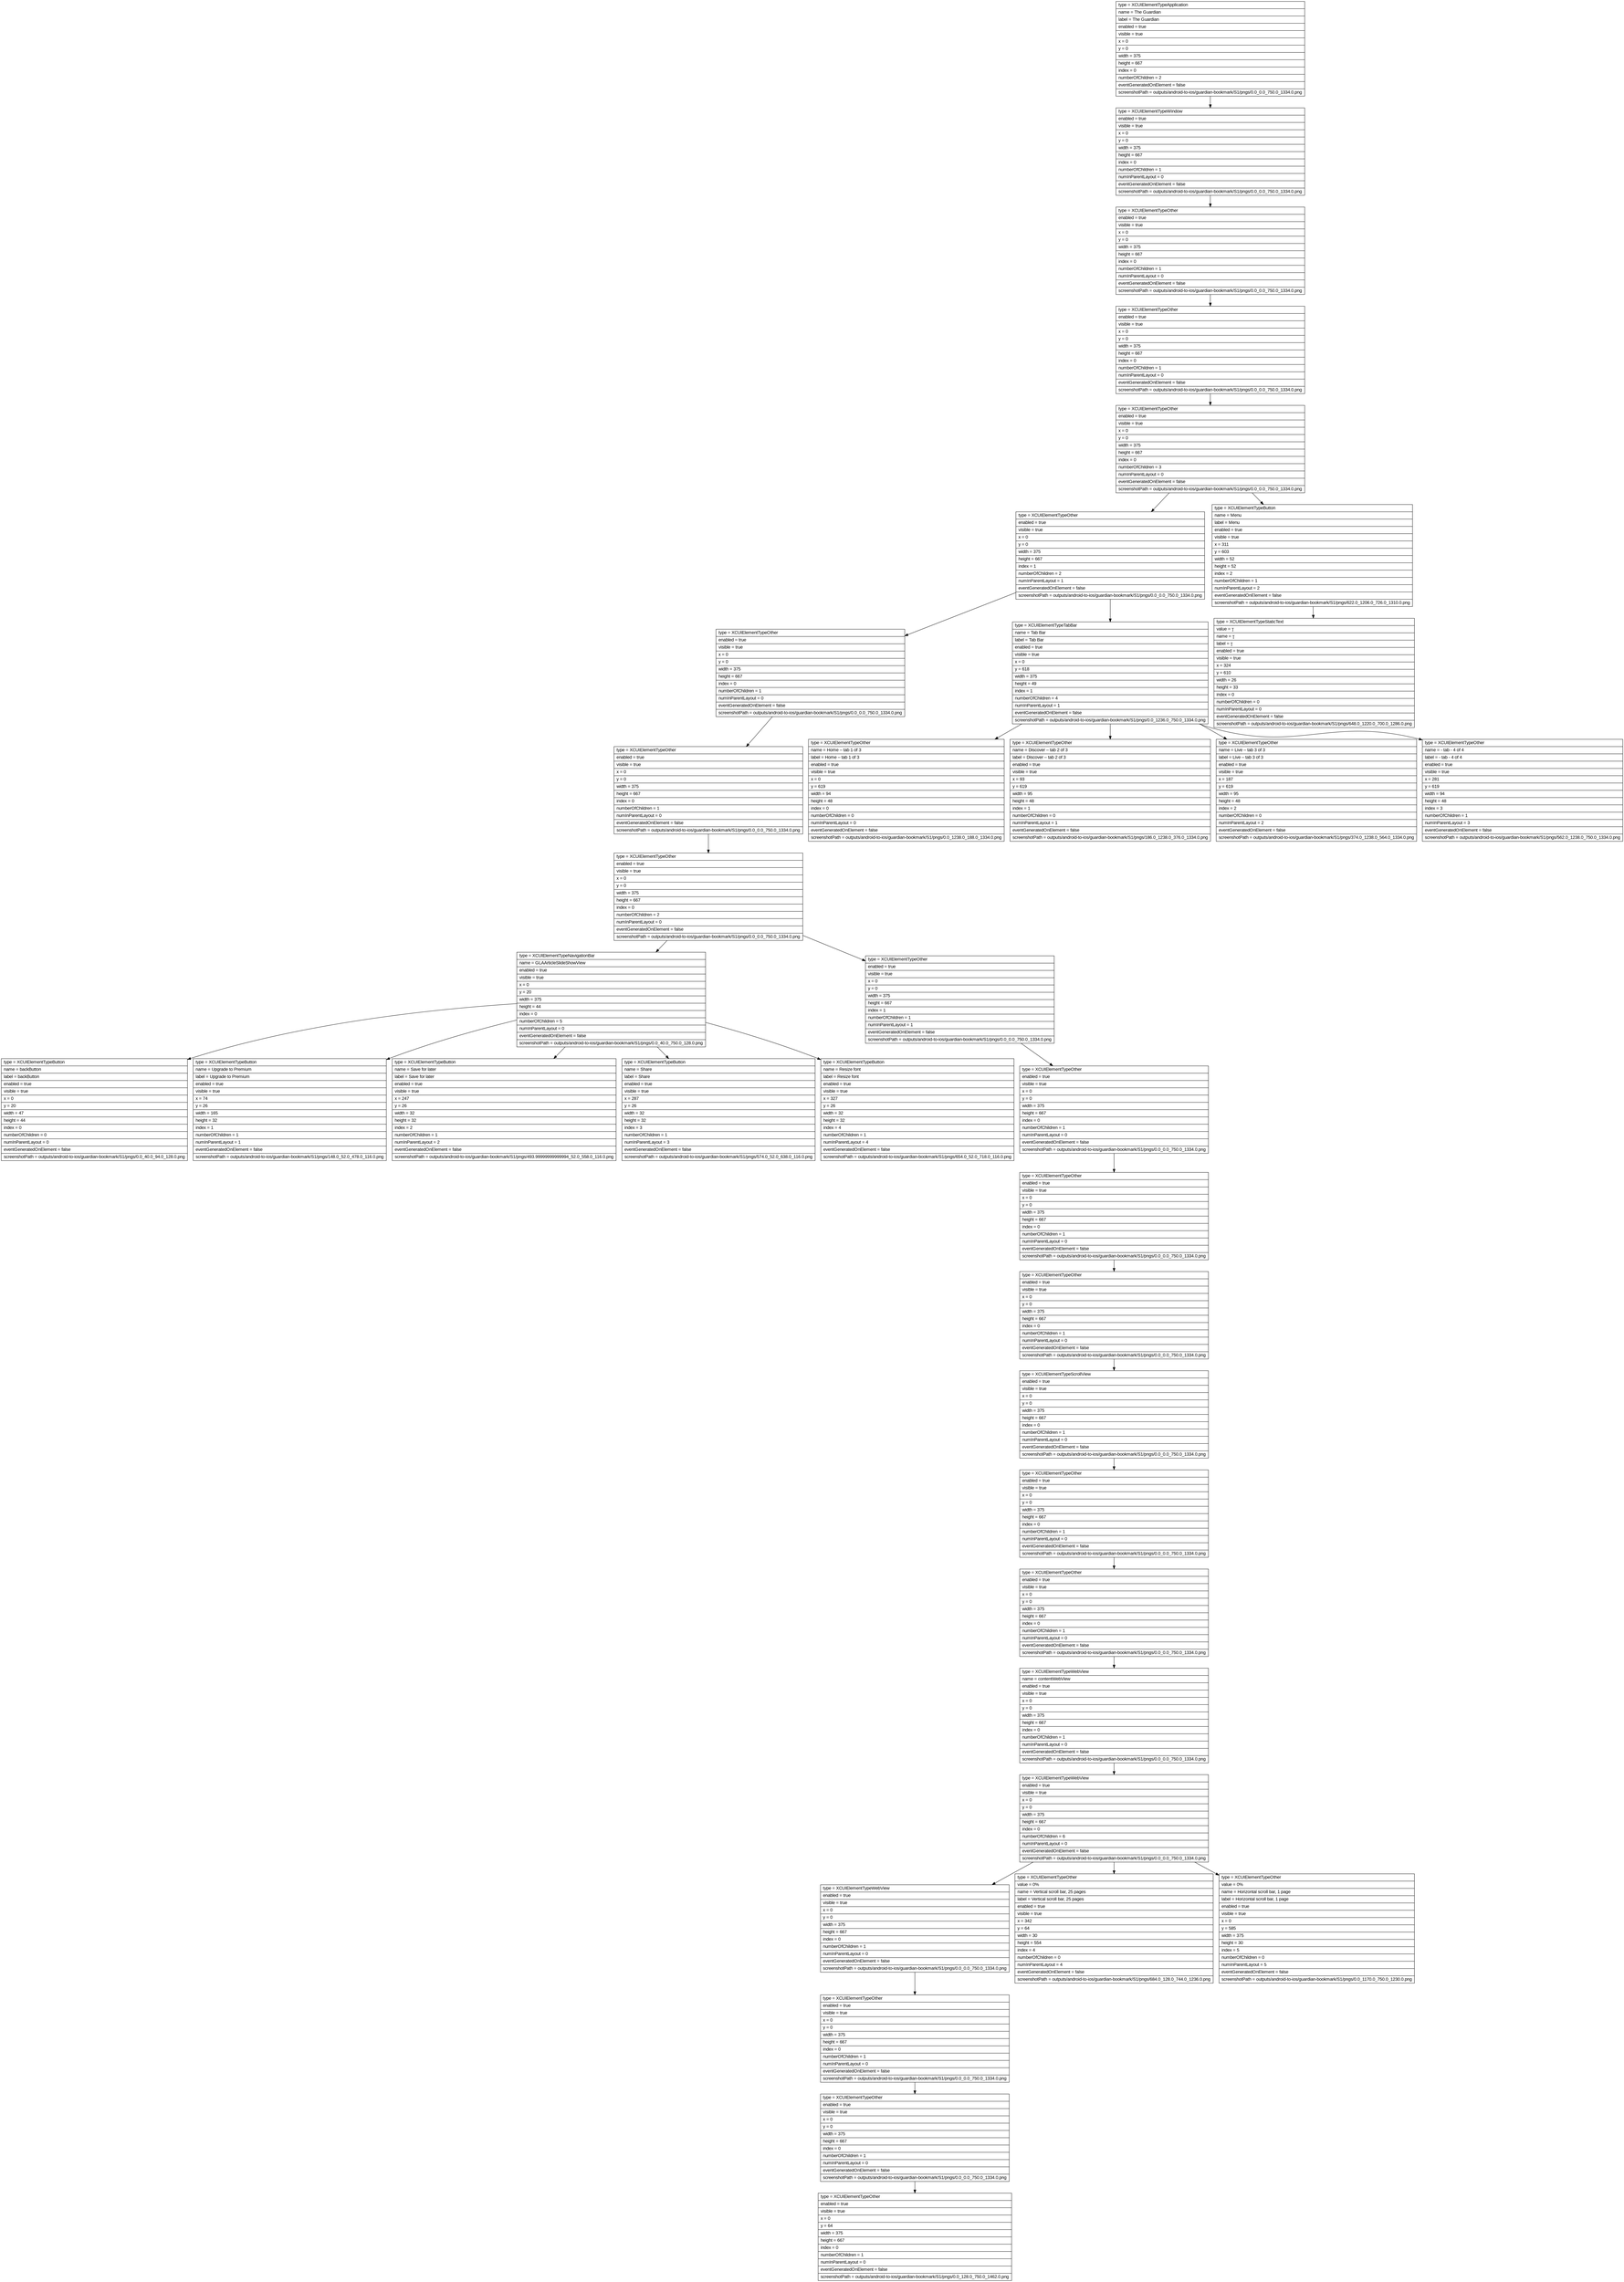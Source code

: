 digraph Layout {

	node [shape=record fontname=Arial];

	0	[label="{type = XCUIElementTypeApplication\l|name = The Guardian\l|label = The Guardian\l|enabled = true\l|visible = true\l|x = 0\l|y = 0\l|width = 375\l|height = 667\l|index = 0\l|numberOfChildren = 2\l|eventGeneratedOnElement = false \l|screenshotPath = outputs/android-to-ios/guardian-bookmark/S1/pngs/0.0_0.0_750.0_1334.0.png\l}"]
	1	[label="{type = XCUIElementTypeWindow\l|enabled = true\l|visible = true\l|x = 0\l|y = 0\l|width = 375\l|height = 667\l|index = 0\l|numberOfChildren = 1\l|numInParentLayout = 0\l|eventGeneratedOnElement = false \l|screenshotPath = outputs/android-to-ios/guardian-bookmark/S1/pngs/0.0_0.0_750.0_1334.0.png\l}"]
	2	[label="{type = XCUIElementTypeOther\l|enabled = true\l|visible = true\l|x = 0\l|y = 0\l|width = 375\l|height = 667\l|index = 0\l|numberOfChildren = 1\l|numInParentLayout = 0\l|eventGeneratedOnElement = false \l|screenshotPath = outputs/android-to-ios/guardian-bookmark/S1/pngs/0.0_0.0_750.0_1334.0.png\l}"]
	3	[label="{type = XCUIElementTypeOther\l|enabled = true\l|visible = true\l|x = 0\l|y = 0\l|width = 375\l|height = 667\l|index = 0\l|numberOfChildren = 1\l|numInParentLayout = 0\l|eventGeneratedOnElement = false \l|screenshotPath = outputs/android-to-ios/guardian-bookmark/S1/pngs/0.0_0.0_750.0_1334.0.png\l}"]
	4	[label="{type = XCUIElementTypeOther\l|enabled = true\l|visible = true\l|x = 0\l|y = 0\l|width = 375\l|height = 667\l|index = 0\l|numberOfChildren = 3\l|numInParentLayout = 0\l|eventGeneratedOnElement = false \l|screenshotPath = outputs/android-to-ios/guardian-bookmark/S1/pngs/0.0_0.0_750.0_1334.0.png\l}"]
	5	[label="{type = XCUIElementTypeOther\l|enabled = true\l|visible = true\l|x = 0\l|y = 0\l|width = 375\l|height = 667\l|index = 1\l|numberOfChildren = 2\l|numInParentLayout = 1\l|eventGeneratedOnElement = false \l|screenshotPath = outputs/android-to-ios/guardian-bookmark/S1/pngs/0.0_0.0_750.0_1334.0.png\l}"]
	6	[label="{type = XCUIElementTypeButton\l|name = Menu\l|label = Menu\l|enabled = true\l|visible = true\l|x = 311\l|y = 603\l|width = 52\l|height = 52\l|index = 2\l|numberOfChildren = 1\l|numInParentLayout = 2\l|eventGeneratedOnElement = false \l|screenshotPath = outputs/android-to-ios/guardian-bookmark/S1/pngs/622.0_1206.0_726.0_1310.0.png\l}"]
	7	[label="{type = XCUIElementTypeOther\l|enabled = true\l|visible = true\l|x = 0\l|y = 0\l|width = 375\l|height = 667\l|index = 0\l|numberOfChildren = 1\l|numInParentLayout = 0\l|eventGeneratedOnElement = false \l|screenshotPath = outputs/android-to-ios/guardian-bookmark/S1/pngs/0.0_0.0_750.0_1334.0.png\l}"]
	8	[label="{type = XCUIElementTypeTabBar\l|name = Tab Bar\l|label = Tab Bar\l|enabled = true\l|visible = true\l|x = 0\l|y = 618\l|width = 375\l|height = 49\l|index = 1\l|numberOfChildren = 4\l|numInParentLayout = 1\l|eventGeneratedOnElement = false \l|screenshotPath = outputs/android-to-ios/guardian-bookmark/S1/pngs/0.0_1236.0_750.0_1334.0.png\l}"]
	9	[label="{type = XCUIElementTypeStaticText\l|value = \l|name = \l|label = \l|enabled = true\l|visible = true\l|x = 324\l|y = 610\l|width = 26\l|height = 33\l|index = 0\l|numberOfChildren = 0\l|numInParentLayout = 0\l|eventGeneratedOnElement = false \l|screenshotPath = outputs/android-to-ios/guardian-bookmark/S1/pngs/648.0_1220.0_700.0_1286.0.png\l}"]
	10	[label="{type = XCUIElementTypeOther\l|enabled = true\l|visible = true\l|x = 0\l|y = 0\l|width = 375\l|height = 667\l|index = 0\l|numberOfChildren = 1\l|numInParentLayout = 0\l|eventGeneratedOnElement = false \l|screenshotPath = outputs/android-to-ios/guardian-bookmark/S1/pngs/0.0_0.0_750.0_1334.0.png\l}"]
	11	[label="{type = XCUIElementTypeOther\l|name = Home – tab 1 of 3\l|label = Home – tab 1 of 3\l|enabled = true\l|visible = true\l|x = 0\l|y = 619\l|width = 94\l|height = 48\l|index = 0\l|numberOfChildren = 0\l|numInParentLayout = 0\l|eventGeneratedOnElement = false \l|screenshotPath = outputs/android-to-ios/guardian-bookmark/S1/pngs/0.0_1238.0_188.0_1334.0.png\l}"]
	12	[label="{type = XCUIElementTypeOther\l|name = Discover – tab 2 of 3\l|label = Discover – tab 2 of 3\l|enabled = true\l|visible = true\l|x = 93\l|y = 619\l|width = 95\l|height = 48\l|index = 1\l|numberOfChildren = 0\l|numInParentLayout = 1\l|eventGeneratedOnElement = false \l|screenshotPath = outputs/android-to-ios/guardian-bookmark/S1/pngs/186.0_1238.0_376.0_1334.0.png\l}"]
	13	[label="{type = XCUIElementTypeOther\l|name = Live – tab 3 of 3\l|label = Live – tab 3 of 3\l|enabled = true\l|visible = true\l|x = 187\l|y = 619\l|width = 95\l|height = 48\l|index = 2\l|numberOfChildren = 0\l|numInParentLayout = 2\l|eventGeneratedOnElement = false \l|screenshotPath = outputs/android-to-ios/guardian-bookmark/S1/pngs/374.0_1238.0_564.0_1334.0.png\l}"]
	14	[label="{type = XCUIElementTypeOther\l|name =  - tab - 4 of 4\l|label =  - tab - 4 of 4\l|enabled = true\l|visible = true\l|x = 281\l|y = 619\l|width = 94\l|height = 48\l|index = 3\l|numberOfChildren = 1\l|numInParentLayout = 3\l|eventGeneratedOnElement = false \l|screenshotPath = outputs/android-to-ios/guardian-bookmark/S1/pngs/562.0_1238.0_750.0_1334.0.png\l}"]
	15	[label="{type = XCUIElementTypeOther\l|enabled = true\l|visible = true\l|x = 0\l|y = 0\l|width = 375\l|height = 667\l|index = 0\l|numberOfChildren = 2\l|numInParentLayout = 0\l|eventGeneratedOnElement = false \l|screenshotPath = outputs/android-to-ios/guardian-bookmark/S1/pngs/0.0_0.0_750.0_1334.0.png\l}"]
	16	[label="{type = XCUIElementTypeNavigationBar\l|name = GLAArticleSlideShowView\l|enabled = true\l|visible = true\l|x = 0\l|y = 20\l|width = 375\l|height = 44\l|index = 0\l|numberOfChildren = 5\l|numInParentLayout = 0\l|eventGeneratedOnElement = false \l|screenshotPath = outputs/android-to-ios/guardian-bookmark/S1/pngs/0.0_40.0_750.0_128.0.png\l}"]
	17	[label="{type = XCUIElementTypeOther\l|enabled = true\l|visible = true\l|x = 0\l|y = 0\l|width = 375\l|height = 667\l|index = 1\l|numberOfChildren = 1\l|numInParentLayout = 1\l|eventGeneratedOnElement = false \l|screenshotPath = outputs/android-to-ios/guardian-bookmark/S1/pngs/0.0_0.0_750.0_1334.0.png\l}"]
	18	[label="{type = XCUIElementTypeButton\l|name = backButton\l|label = backButton\l|enabled = true\l|visible = true\l|x = 0\l|y = 20\l|width = 47\l|height = 44\l|index = 0\l|numberOfChildren = 0\l|numInParentLayout = 0\l|eventGeneratedOnElement = false \l|screenshotPath = outputs/android-to-ios/guardian-bookmark/S1/pngs/0.0_40.0_94.0_128.0.png\l}"]
	19	[label="{type = XCUIElementTypeButton\l|name = Upgrade to Premium\l|label = Upgrade to Premium\l|enabled = true\l|visible = true\l|x = 74\l|y = 26\l|width = 165\l|height = 32\l|index = 1\l|numberOfChildren = 1\l|numInParentLayout = 1\l|eventGeneratedOnElement = false \l|screenshotPath = outputs/android-to-ios/guardian-bookmark/S1/pngs/148.0_52.0_478.0_116.0.png\l}"]
	20	[label="{type = XCUIElementTypeButton\l|name = Save for later\l|label = Save for later\l|enabled = true\l|visible = true\l|x = 247\l|y = 26\l|width = 32\l|height = 32\l|index = 2\l|numberOfChildren = 1\l|numInParentLayout = 2\l|eventGeneratedOnElement = false \l|screenshotPath = outputs/android-to-ios/guardian-bookmark/S1/pngs/493.99999999999994_52.0_558.0_116.0.png\l}"]
	21	[label="{type = XCUIElementTypeButton\l|name = Share\l|label = Share\l|enabled = true\l|visible = true\l|x = 287\l|y = 26\l|width = 32\l|height = 32\l|index = 3\l|numberOfChildren = 1\l|numInParentLayout = 3\l|eventGeneratedOnElement = false \l|screenshotPath = outputs/android-to-ios/guardian-bookmark/S1/pngs/574.0_52.0_638.0_116.0.png\l}"]
	22	[label="{type = XCUIElementTypeButton\l|name = Resize font\l|label = Resize font\l|enabled = true\l|visible = true\l|x = 327\l|y = 26\l|width = 32\l|height = 32\l|index = 4\l|numberOfChildren = 1\l|numInParentLayout = 4\l|eventGeneratedOnElement = false \l|screenshotPath = outputs/android-to-ios/guardian-bookmark/S1/pngs/654.0_52.0_718.0_116.0.png\l}"]
	23	[label="{type = XCUIElementTypeOther\l|enabled = true\l|visible = true\l|x = 0\l|y = 0\l|width = 375\l|height = 667\l|index = 0\l|numberOfChildren = 1\l|numInParentLayout = 0\l|eventGeneratedOnElement = false \l|screenshotPath = outputs/android-to-ios/guardian-bookmark/S1/pngs/0.0_0.0_750.0_1334.0.png\l}"]
	24	[label="{type = XCUIElementTypeOther\l|enabled = true\l|visible = true\l|x = 0\l|y = 0\l|width = 375\l|height = 667\l|index = 0\l|numberOfChildren = 1\l|numInParentLayout = 0\l|eventGeneratedOnElement = false \l|screenshotPath = outputs/android-to-ios/guardian-bookmark/S1/pngs/0.0_0.0_750.0_1334.0.png\l}"]
	25	[label="{type = XCUIElementTypeOther\l|enabled = true\l|visible = true\l|x = 0\l|y = 0\l|width = 375\l|height = 667\l|index = 0\l|numberOfChildren = 1\l|numInParentLayout = 0\l|eventGeneratedOnElement = false \l|screenshotPath = outputs/android-to-ios/guardian-bookmark/S1/pngs/0.0_0.0_750.0_1334.0.png\l}"]
	26	[label="{type = XCUIElementTypeScrollView\l|enabled = true\l|visible = true\l|x = 0\l|y = 0\l|width = 375\l|height = 667\l|index = 0\l|numberOfChildren = 1\l|numInParentLayout = 0\l|eventGeneratedOnElement = false \l|screenshotPath = outputs/android-to-ios/guardian-bookmark/S1/pngs/0.0_0.0_750.0_1334.0.png\l}"]
	27	[label="{type = XCUIElementTypeOther\l|enabled = true\l|visible = true\l|x = 0\l|y = 0\l|width = 375\l|height = 667\l|index = 0\l|numberOfChildren = 1\l|numInParentLayout = 0\l|eventGeneratedOnElement = false \l|screenshotPath = outputs/android-to-ios/guardian-bookmark/S1/pngs/0.0_0.0_750.0_1334.0.png\l}"]
	28	[label="{type = XCUIElementTypeOther\l|enabled = true\l|visible = true\l|x = 0\l|y = 0\l|width = 375\l|height = 667\l|index = 0\l|numberOfChildren = 1\l|numInParentLayout = 0\l|eventGeneratedOnElement = false \l|screenshotPath = outputs/android-to-ios/guardian-bookmark/S1/pngs/0.0_0.0_750.0_1334.0.png\l}"]
	29	[label="{type = XCUIElementTypeWebView\l|name = contentWebView\l|enabled = true\l|visible = true\l|x = 0\l|y = 0\l|width = 375\l|height = 667\l|index = 0\l|numberOfChildren = 1\l|numInParentLayout = 0\l|eventGeneratedOnElement = false \l|screenshotPath = outputs/android-to-ios/guardian-bookmark/S1/pngs/0.0_0.0_750.0_1334.0.png\l}"]
	30	[label="{type = XCUIElementTypeWebView\l|enabled = true\l|visible = true\l|x = 0\l|y = 0\l|width = 375\l|height = 667\l|index = 0\l|numberOfChildren = 6\l|numInParentLayout = 0\l|eventGeneratedOnElement = false \l|screenshotPath = outputs/android-to-ios/guardian-bookmark/S1/pngs/0.0_0.0_750.0_1334.0.png\l}"]
	31	[label="{type = XCUIElementTypeWebView\l|enabled = true\l|visible = true\l|x = 0\l|y = 0\l|width = 375\l|height = 667\l|index = 0\l|numberOfChildren = 1\l|numInParentLayout = 0\l|eventGeneratedOnElement = false \l|screenshotPath = outputs/android-to-ios/guardian-bookmark/S1/pngs/0.0_0.0_750.0_1334.0.png\l}"]
	32	[label="{type = XCUIElementTypeOther\l|value = 0%\l|name = Vertical scroll bar, 25 pages\l|label = Vertical scroll bar, 25 pages\l|enabled = true\l|visible = true\l|x = 342\l|y = 64\l|width = 30\l|height = 554\l|index = 4\l|numberOfChildren = 0\l|numInParentLayout = 4\l|eventGeneratedOnElement = false \l|screenshotPath = outputs/android-to-ios/guardian-bookmark/S1/pngs/684.0_128.0_744.0_1236.0.png\l}"]
	33	[label="{type = XCUIElementTypeOther\l|value = 0%\l|name = Horizontal scroll bar, 1 page\l|label = Horizontal scroll bar, 1 page\l|enabled = true\l|visible = true\l|x = 0\l|y = 585\l|width = 375\l|height = 30\l|index = 5\l|numberOfChildren = 0\l|numInParentLayout = 5\l|eventGeneratedOnElement = false \l|screenshotPath = outputs/android-to-ios/guardian-bookmark/S1/pngs/0.0_1170.0_750.0_1230.0.png\l}"]
	34	[label="{type = XCUIElementTypeOther\l|enabled = true\l|visible = true\l|x = 0\l|y = 0\l|width = 375\l|height = 667\l|index = 0\l|numberOfChildren = 1\l|numInParentLayout = 0\l|eventGeneratedOnElement = false \l|screenshotPath = outputs/android-to-ios/guardian-bookmark/S1/pngs/0.0_0.0_750.0_1334.0.png\l}"]
	35	[label="{type = XCUIElementTypeOther\l|enabled = true\l|visible = true\l|x = 0\l|y = 0\l|width = 375\l|height = 667\l|index = 0\l|numberOfChildren = 1\l|numInParentLayout = 0\l|eventGeneratedOnElement = false \l|screenshotPath = outputs/android-to-ios/guardian-bookmark/S1/pngs/0.0_0.0_750.0_1334.0.png\l}"]
	36	[label="{type = XCUIElementTypeOther\l|enabled = true\l|visible = true\l|x = 0\l|y = 64\l|width = 375\l|height = 667\l|index = 0\l|numberOfChildren = 1\l|numInParentLayout = 0\l|eventGeneratedOnElement = false \l|screenshotPath = outputs/android-to-ios/guardian-bookmark/S1/pngs/0.0_128.0_750.0_1462.0.png\l}"]


	0 -> 1
	1 -> 2
	2 -> 3
	3 -> 4
	4 -> 5
	4 -> 6
	5 -> 7
	5 -> 8
	6 -> 9
	7 -> 10
	8 -> 11
	8 -> 12
	8 -> 13
	8 -> 14
	10 -> 15
	15 -> 16
	15 -> 17
	16 -> 18
	16 -> 19
	16 -> 20
	16 -> 21
	16 -> 22
	17 -> 23
	23 -> 24
	24 -> 25
	25 -> 26
	26 -> 27
	27 -> 28
	28 -> 29
	29 -> 30
	30 -> 31
	30 -> 32
	30 -> 33
	31 -> 34
	34 -> 35
	35 -> 36


}